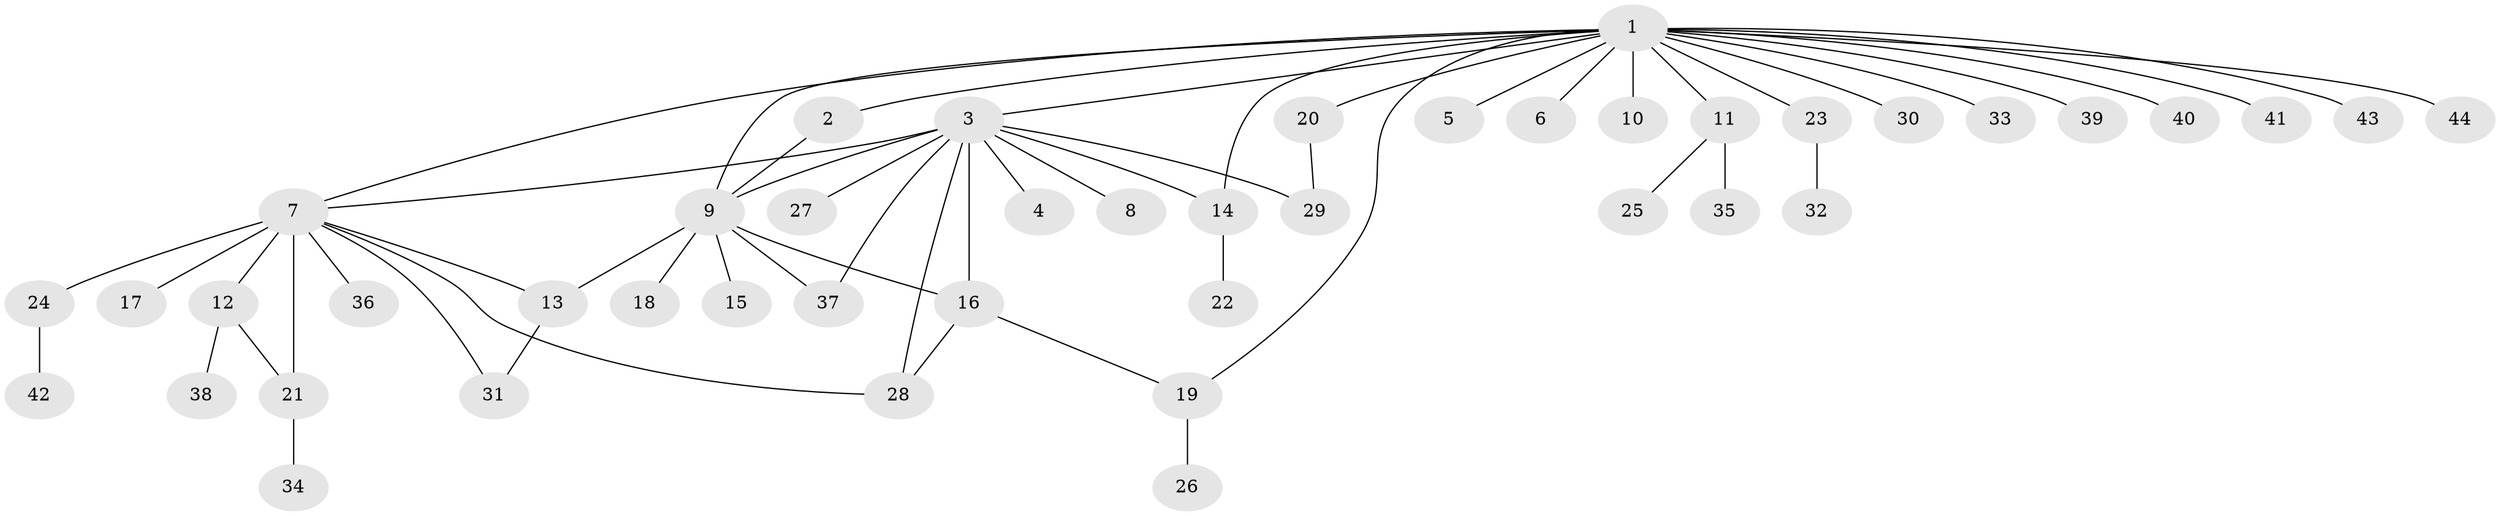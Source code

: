// original degree distribution, {20: 0.011764705882352941, 3: 0.09411764705882353, 1: 0.5764705882352941, 19: 0.011764705882352941, 2: 0.23529411764705882, 17: 0.011764705882352941, 9: 0.011764705882352941, 4: 0.047058823529411764}
// Generated by graph-tools (version 1.1) at 2025/35/03/09/25 02:35:40]
// undirected, 44 vertices, 56 edges
graph export_dot {
graph [start="1"]
  node [color=gray90,style=filled];
  1;
  2;
  3;
  4;
  5;
  6;
  7;
  8;
  9;
  10;
  11;
  12;
  13;
  14;
  15;
  16;
  17;
  18;
  19;
  20;
  21;
  22;
  23;
  24;
  25;
  26;
  27;
  28;
  29;
  30;
  31;
  32;
  33;
  34;
  35;
  36;
  37;
  38;
  39;
  40;
  41;
  42;
  43;
  44;
  1 -- 2 [weight=1.0];
  1 -- 3 [weight=1.0];
  1 -- 5 [weight=1.0];
  1 -- 6 [weight=1.0];
  1 -- 7 [weight=1.0];
  1 -- 9 [weight=1.0];
  1 -- 10 [weight=1.0];
  1 -- 11 [weight=1.0];
  1 -- 14 [weight=1.0];
  1 -- 19 [weight=1.0];
  1 -- 20 [weight=1.0];
  1 -- 23 [weight=1.0];
  1 -- 30 [weight=1.0];
  1 -- 33 [weight=1.0];
  1 -- 39 [weight=1.0];
  1 -- 40 [weight=1.0];
  1 -- 41 [weight=1.0];
  1 -- 43 [weight=1.0];
  1 -- 44 [weight=1.0];
  2 -- 9 [weight=1.0];
  3 -- 4 [weight=1.0];
  3 -- 7 [weight=1.0];
  3 -- 8 [weight=1.0];
  3 -- 9 [weight=1.0];
  3 -- 14 [weight=1.0];
  3 -- 16 [weight=8.0];
  3 -- 27 [weight=1.0];
  3 -- 28 [weight=1.0];
  3 -- 29 [weight=1.0];
  3 -- 37 [weight=1.0];
  7 -- 12 [weight=1.0];
  7 -- 13 [weight=1.0];
  7 -- 17 [weight=1.0];
  7 -- 21 [weight=7.0];
  7 -- 24 [weight=1.0];
  7 -- 28 [weight=1.0];
  7 -- 31 [weight=1.0];
  7 -- 36 [weight=1.0];
  9 -- 13 [weight=1.0];
  9 -- 15 [weight=1.0];
  9 -- 16 [weight=1.0];
  9 -- 18 [weight=1.0];
  9 -- 37 [weight=1.0];
  11 -- 25 [weight=1.0];
  11 -- 35 [weight=1.0];
  12 -- 21 [weight=1.0];
  12 -- 38 [weight=1.0];
  13 -- 31 [weight=1.0];
  14 -- 22 [weight=1.0];
  16 -- 19 [weight=1.0];
  16 -- 28 [weight=1.0];
  19 -- 26 [weight=3.0];
  20 -- 29 [weight=1.0];
  21 -- 34 [weight=1.0];
  23 -- 32 [weight=1.0];
  24 -- 42 [weight=1.0];
}
